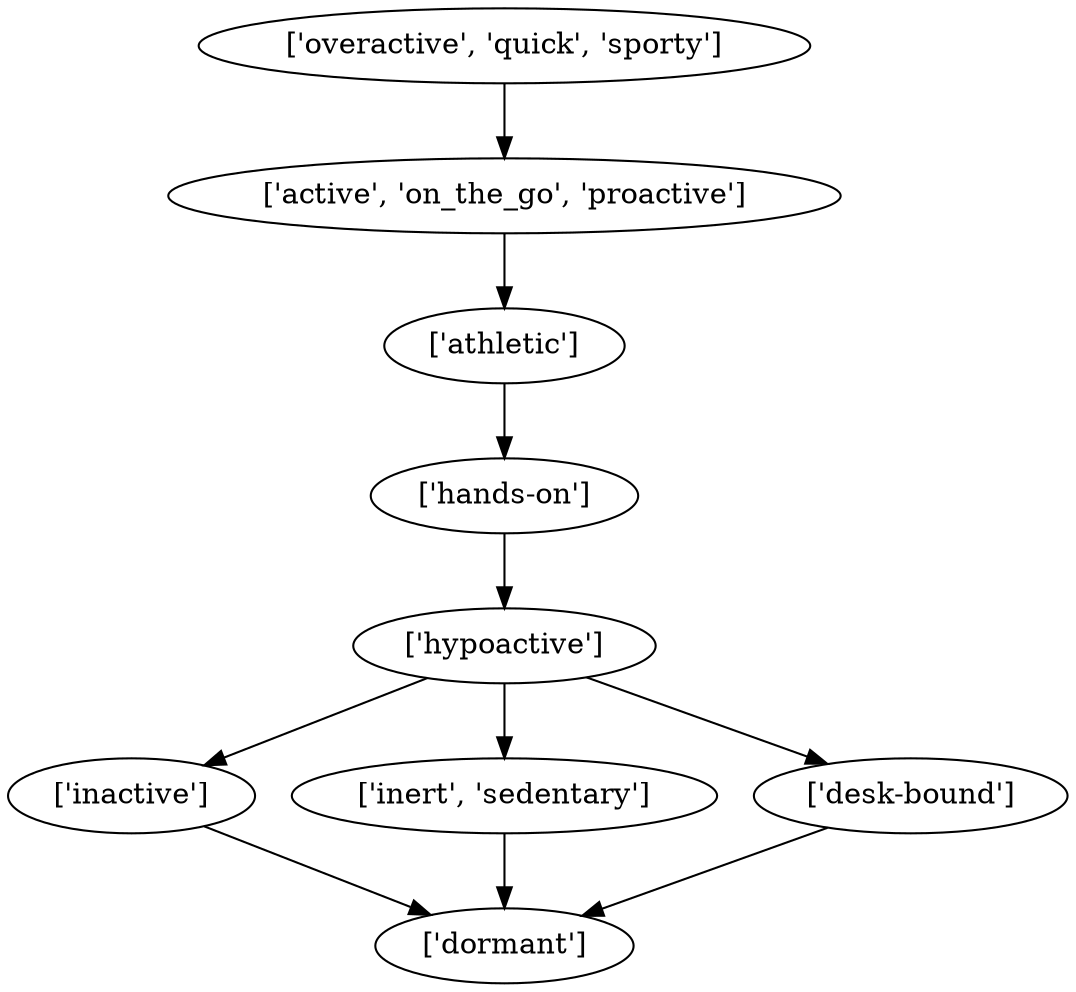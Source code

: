 strict digraph  {
	"['inactive']" -> "['dormant']";
	"['hypoactive']" -> "['inactive']";
	"['hypoactive']" -> "['inert', 'sedentary']";
	"['hypoactive']" -> "['desk-bound']";
	"['inert', 'sedentary']" -> "['dormant']";
	"['desk-bound']" -> "['dormant']";
	"['active', 'on_the_go', 'proactive']" -> "['athletic']";
	"['athletic']" -> "['hands-on']";
	"['overactive', 'quick', 'sporty']" -> "['active', 'on_the_go', 'proactive']";
	"['hands-on']" -> "['hypoactive']";
}
